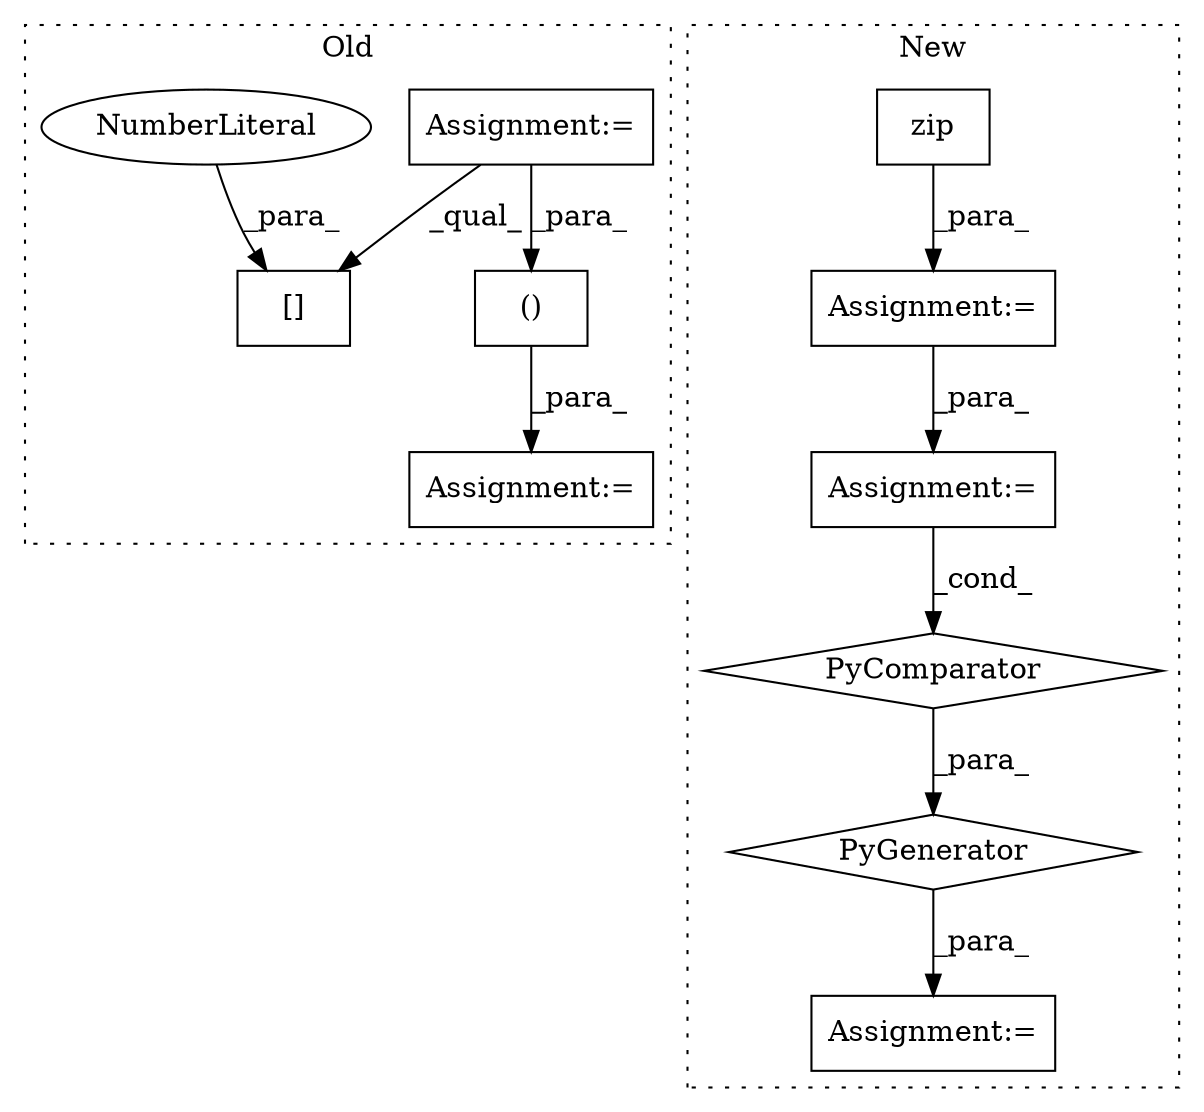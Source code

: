 digraph G {
subgraph cluster0 {
1 [label="()" a="106" s="7381" l="53" shape="box"];
6 [label="Assignment:=" a="7" s="7373" l="8" shape="box"];
8 [label="Assignment:=" a="7" s="7116" l="6" shape="box"];
9 [label="[]" a="2" s="7535,7548" l="12,1" shape="box"];
11 [label="NumberLiteral" a="34" s="7547" l="1" shape="ellipse"];
label = "Old";
style="dotted";
}
subgraph cluster1 {
2 [label="PyGenerator" a="107" s="12668" l="104" shape="diamond"];
3 [label="PyComparator" a="113" s="12739" l="27" shape="diamond"];
4 [label="Assignment:=" a="7" s="12302" l="1" shape="box"];
5 [label="Assignment:=" a="7" s="12650" l="1" shape="box"];
7 [label="Assignment:=" a="7" s="12739" l="27" shape="box"];
10 [label="zip" a="32" s="12412,12464" l="4,1" shape="box"];
label = "New";
style="dotted";
}
1 -> 6 [label="_para_"];
2 -> 5 [label="_para_"];
3 -> 2 [label="_para_"];
4 -> 7 [label="_para_"];
7 -> 3 [label="_cond_"];
8 -> 1 [label="_para_"];
8 -> 9 [label="_qual_"];
10 -> 4 [label="_para_"];
11 -> 9 [label="_para_"];
}